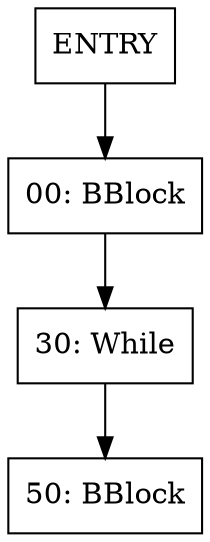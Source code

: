 digraph G {
node [shape=box]
"ENTRY" -> "00"
"00" [label="00: BBlock"]
"30" [label="30: While"]
"50" [label="50: BBlock"]
"00" -> "30"
"30" -> "50"
}
